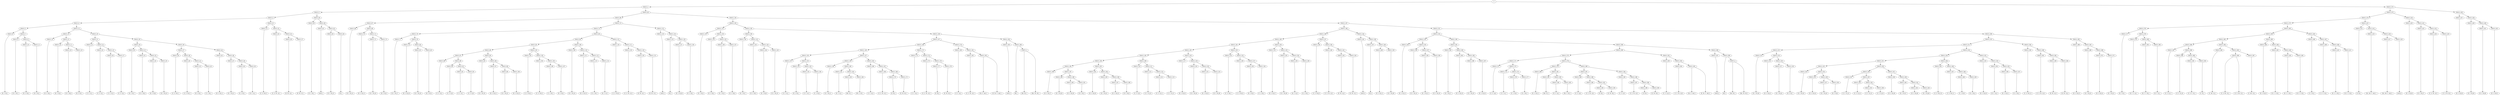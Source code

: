 digraph sample{
"S" -> "C84312_1";
"C84312_1" -> "C84312_2";
"C84312_2" -> "C84312_3";
"C84312_3" -> "C84312_4";
"C84312_4" -> "C84312_5";
"C84312_5" -> "C84312_6";
"C84312_6" -> "[D  G  B]_1";
"C84312_5" -> "C84312_7";
"C84312_7" -> "C84312_8";
"C84312_8" -> "[D  G  B]_2";
"C84312_7" -> "C84312_9";
"C84312_9" -> "C84312_10";
"C84312_10" -> "[D  G  B]_3";
"C84312_9" -> "C84312_11";
"C84312_11" -> "[D  E  B]_1";
"C84312_4" -> "C84312_12";
"C84312_12" -> "C84312_13";
"C84312_13" -> "C84312_14";
"C84312_14" -> "[D  G  B]_4";
"C84312_13" -> "C84312_15";
"C84312_15" -> "C84312_16";
"C84312_16" -> "[D  G  B]_5";
"C84312_15" -> "C84312_17";
"C84312_17" -> "C84312_18";
"C84312_18" -> "[D  G  B]_6";
"C84312_17" -> "C84312_19";
"C84312_19" -> "[D  E  B]_2";
"C84312_12" -> "C84312_20";
"C84312_20" -> "C84312_21";
"C84312_21" -> "C84312_22";
"C84312_22" -> "[C  E  G]_1";
"C84312_21" -> "C84312_23";
"C84312_23" -> "C84312_24";
"C84312_24" -> "[C  E  G]_2";
"C84312_23" -> "C84312_25";
"C84312_25" -> "C84312_26";
"C84312_26" -> "[C  E  G]_3";
"C84312_25" -> "C84312_27";
"C84312_27" -> "[C  E  G]_4";
"C84312_20" -> "C84312_28";
"C84312_28" -> "C84312_29";
"C84312_29" -> "C84312_30";
"C84312_30" -> "[D  G  B]_7";
"C84312_29" -> "C84312_31";
"C84312_31" -> "C84312_32";
"C84312_32" -> "[D  G  B]_8";
"C84312_31" -> "C84312_33";
"C84312_33" -> "C84312_34";
"C84312_34" -> "[D  G  B]_9";
"C84312_33" -> "C84312_35";
"C84312_35" -> "[D  G  B]_10";
"C84312_28" -> "C84312_36";
"C84312_36" -> "C84312_37";
"C84312_37" -> "C84312_38";
"C84312_38" -> "[C  D  Fis]_1";
"C84312_37" -> "C84312_39";
"C84312_39" -> "C84312_40";
"C84312_40" -> "[C  D  Fis]_2";
"C84312_39" -> "C84312_41";
"C84312_41" -> "C84312_42";
"C84312_42" -> "[D  A  B]_1";
"C84312_41" -> "C84312_43";
"C84312_43" -> "[C  A  B]_1";
"C84312_36" -> "C84312_44";
"C84312_44" -> "C84312_45";
"C84312_45" -> "[D  G  B]_11";
"C84312_44" -> "C84312_46";
"C84312_46" -> "C84312_47";
"C84312_47" -> "[D  G  B]_12";
"C84312_46" -> "C84312_48";
"C84312_48" -> "C84312_49";
"C84312_49" -> "[G  A  B]_1";
"C84312_48" -> "C84312_50";
"C84312_50" -> "[D  G  A]_1";
"C84312_3" -> "C84312_51";
"C84312_51" -> "C84312_52";
"C84312_52" -> "[C  D  Fis]_3";
"C84312_51" -> "C84312_53";
"C84312_53" -> "C84312_54";
"C84312_54" -> "[C  D  Fis  A]_1";
"C84312_53" -> "C84312_55";
"C84312_55" -> "C84312_56";
"C84312_56" -> "[D  Fis  A]_1";
"C84312_55" -> "C84312_57";
"C84312_57" -> "[D  Fis  G]_1";
"C84312_2" -> "C84312_58";
"C84312_58" -> "C84312_59";
"C84312_59" -> "[E  G  B]_1";
"C84312_58" -> "C84312_60";
"C84312_60" -> "C84312_61";
"C84312_61" -> "[rest]_1";
"C84312_60" -> "C84312_62";
"C84312_62" -> "C84312_63";
"C84312_63" -> "[D  G  B]_13";
"C84312_62" -> "C84312_64";
"C84312_64" -> "[G]_1";
"C84312_1" -> "C84312_65";
"C84312_65" -> "C84312_66";
"C84312_66" -> "C84312_67";
"C84312_67" -> "C84312_68";
"C84312_68" -> "[D  G  B]_14";
"C84312_67" -> "C84312_69";
"C84312_69" -> "C84312_70";
"C84312_70" -> "[D  G  B]_15";
"C84312_69" -> "C84312_71";
"C84312_71" -> "C84312_72";
"C84312_72" -> "[D  G  B]_16";
"C84312_71" -> "C84312_73";
"C84312_73" -> "[D  E  B]_3";
"C84312_66" -> "C84312_74";
"C84312_74" -> "C84312_75";
"C84312_75" -> "C84312_76";
"C84312_76" -> "C84312_77";
"C84312_77" -> "[D  G  B]_17";
"C84312_76" -> "C84312_78";
"C84312_78" -> "C84312_79";
"C84312_79" -> "[D  G  B]_18";
"C84312_78" -> "C84312_80";
"C84312_80" -> "C84312_81";
"C84312_81" -> "[D  G  B]_19";
"C84312_80" -> "C84312_82";
"C84312_82" -> "[D  E  B]_4";
"C84312_75" -> "C84312_83";
"C84312_83" -> "C84312_84";
"C84312_84" -> "C84312_85";
"C84312_85" -> "C84312_86";
"C84312_86" -> "C84312_87";
"C84312_87" -> "C84312_88";
"C84312_88" -> "[C  E  G]_5";
"C84312_87" -> "C84312_89";
"C84312_89" -> "C84312_90";
"C84312_90" -> "[C  E  G]_6";
"C84312_89" -> "C84312_91";
"C84312_91" -> "C84312_92";
"C84312_92" -> "[C  E  G]_7";
"C84312_91" -> "C84312_93";
"C84312_93" -> "[C  E  G]_8";
"C84312_86" -> "C84312_94";
"C84312_94" -> "C84312_95";
"C84312_95" -> "[D  G  B]_20";
"C84312_94" -> "C84312_96";
"C84312_96" -> "C84312_97";
"C84312_97" -> "[D  G  B]_21";
"C84312_96" -> "C84312_98";
"C84312_98" -> "C84312_99";
"C84312_99" -> "[D  G  B]_22";
"C84312_98" -> "C84312_100";
"C84312_100" -> "[D  G  B]_23";
"C84312_85" -> "C84312_101";
"C84312_101" -> "C84312_102";
"C84312_102" -> "[C  D  Fis]_4";
"C84312_101" -> "C84312_103";
"C84312_103" -> "C84312_104";
"C84312_104" -> "[C  D  Fis]_5";
"C84312_103" -> "C84312_105";
"C84312_105" -> "C84312_106";
"C84312_106" -> "[C  A  B]_2";
"C84312_105" -> "C84312_107";
"C84312_107" -> "[D  A  B]_2";
"C84312_84" -> "C84312_108";
"C84312_108" -> "C84312_109";
"C84312_109" -> "[D  G  B]_24";
"C84312_108" -> "C84312_110";
"C84312_110" -> "C84312_111";
"C84312_111" -> "[D  G  B]_25";
"C84312_110" -> "C84312_112";
"C84312_112" -> "C84312_113";
"C84312_113" -> "[G  A  B]_2";
"C84312_112" -> "C84312_114";
"C84312_114" -> "[D  G  A]_2";
"C84312_83" -> "C84312_115";
"C84312_115" -> "C84312_116";
"C84312_116" -> "[C  D  Fis]_6";
"C84312_115" -> "C84312_117";
"C84312_117" -> "C84312_118";
"C84312_118" -> "[C  D  Fis  A]_2";
"C84312_117" -> "C84312_119";
"C84312_119" -> "C84312_120";
"C84312_120" -> "[D  Fis  A]_2";
"C84312_119" -> "C84312_121";
"C84312_121" -> "[D  Fis  G]_2";
"C84312_74" -> "C84312_122";
"C84312_122" -> "C84312_123";
"C84312_123" -> "[rest]_2";
"C84312_122" -> "C84312_124";
"C84312_124" -> "C84312_125";
"C84312_125" -> "[G]_2";
"C84312_124" -> "C84312_126";
"C84312_126" -> "C84312_127";
"C84312_127" -> "[D  G  B]_26";
"C84312_126" -> "C84312_128";
"C84312_128" -> "[E  G  B]_2";
"C84312_65" -> "C84312_129";
"C84312_129" -> "C84312_130";
"C84312_130" -> "C84312_131";
"C84312_131" -> "C84312_132";
"C84312_132" -> "[E  G  B]_3";
"C84312_131" -> "C84312_133";
"C84312_133" -> "C84312_134";
"C84312_134" -> "[E  G  B]_4";
"C84312_133" -> "C84312_135";
"C84312_135" -> "C84312_136";
"C84312_136" -> "[E  G  B]_5";
"C84312_135" -> "C84312_137";
"C84312_137" -> "[E  G  B]_6";
"C84312_130" -> "C84312_138";
"C84312_138" -> "C84312_139";
"C84312_139" -> "C84312_140";
"C84312_140" -> "[E  G  B]_7";
"C84312_139" -> "C84312_141";
"C84312_141" -> "C84312_142";
"C84312_142" -> "[E  G  B]_8";
"C84312_141" -> "C84312_143";
"C84312_143" -> "C84312_144";
"C84312_144" -> "[E  G  B]_9";
"C84312_143" -> "C84312_145";
"C84312_145" -> "[E  G  B]_10";
"C84312_138" -> "C84312_146";
"C84312_146" -> "C84312_147";
"C84312_147" -> "C84312_148";
"C84312_148" -> "C84312_149";
"C84312_149" -> "C84312_150";
"C84312_150" -> "C84312_151";
"C84312_151" -> "[C  E  A]_1";
"C84312_150" -> "C84312_152";
"C84312_152" -> "C84312_153";
"C84312_153" -> "[E  A  B]_1";
"C84312_152" -> "C84312_154";
"C84312_154" -> "C84312_155";
"C84312_155" -> "[C  E  A]_2";
"C84312_154" -> "C84312_156";
"C84312_156" -> "[C  A  B]_3";
"C84312_149" -> "C84312_157";
"C84312_157" -> "C84312_158";
"C84312_158" -> "C84312_159";
"C84312_159" -> "[E  G  B]_11";
"C84312_158" -> "C84312_160";
"C84312_160" -> "C84312_161";
"C84312_161" -> "[E  G  A]_1";
"C84312_160" -> "C84312_162";
"C84312_162" -> "C84312_163";
"C84312_163" -> "[Dis  E]_1";
"C84312_162" -> "C84312_164";
"C84312_164" -> "[Fis  G  B]_1";
"C84312_157" -> "C84312_165";
"C84312_165" -> "C84312_166";
"C84312_166" -> "[C  E  A]_3";
"C84312_165" -> "C84312_167";
"C84312_167" -> "C84312_168";
"C84312_168" -> "[C  E  Fis  A]_1";
"C84312_167" -> "C84312_169";
"C84312_169" -> "C84312_170";
"C84312_170" -> "[E  B]_1";
"C84312_169" -> "C84312_171";
"C84312_171" -> "[E  Fis  B]_1";
"C84312_148" -> "C84312_172";
"C84312_172" -> "C84312_173";
"C84312_173" -> "[C  E  A]_4";
"C84312_172" -> "C84312_174";
"C84312_174" -> "C84312_175";
"C84312_175" -> "[C  E  Fis  A]_2";
"C84312_174" -> "C84312_176";
"C84312_176" -> "C84312_177";
"C84312_177" -> "[E  B]_2";
"C84312_176" -> "C84312_178";
"C84312_178" -> "[E  Fis  B]_2";
"C84312_147" -> "C84312_179";
"C84312_179" -> "C84312_180";
"C84312_180" -> "[C  E  A]_5";
"C84312_179" -> "C84312_181";
"C84312_181" -> "C84312_182";
"C84312_182" -> "[C  E  Fis  A]_3";
"C84312_181" -> "C84312_183";
"C84312_183" -> "[Cis  E  Ais]_1";
"C84312_183" -> "[E  Fis  G  Ais]_1";
"C84312_146" -> "C84312_184";
"C84312_184" -> "C84312_185";
"C84312_185" -> "[rest]_3";
"C84312_184" -> "C84312_186";
"C84312_186" -> "[B]_1";
"C84312_186" -> "C20672_1";
"C20672_1" -> "[Dis  B]_1";
"C20672_1" -> "[Dis  Fis  B]_1";
"C84312_129" -> "C84312_187";
"C84312_187" -> "C84312_188";
"C84312_188" -> "C84312_189";
"C84312_189" -> "C84312_190";
"C84312_190" -> "C84312_191";
"C84312_191" -> "C84312_192";
"C84312_192" -> "C84312_193";
"C84312_193" -> "C84312_194";
"C84312_194" -> "C84312_195";
"C84312_195" -> "C84312_196";
"C84312_196" -> "[D  G  B]_27";
"C84312_195" -> "C84312_197";
"C84312_197" -> "C84312_198";
"C84312_198" -> "[D  G  B]_28";
"C84312_197" -> "C84312_199";
"C84312_199" -> "C84312_200";
"C84312_200" -> "[D  G  B]_29";
"C84312_199" -> "C84312_201";
"C84312_201" -> "[D  E  B]_5";
"C84312_194" -> "C84312_202";
"C84312_202" -> "C84312_203";
"C84312_203" -> "[D  G  B]_30";
"C84312_202" -> "C84312_204";
"C84312_204" -> "C84312_205";
"C84312_205" -> "[D  G  B]_31";
"C84312_204" -> "C84312_206";
"C84312_206" -> "C84312_207";
"C84312_207" -> "[D  G  B]_32";
"C84312_206" -> "C84312_208";
"C84312_208" -> "[D  E  B]_6";
"C84312_193" -> "C84312_209";
"C84312_209" -> "C84312_210";
"C84312_210" -> "[C  E  G]_9";
"C84312_209" -> "C84312_211";
"C84312_211" -> "C84312_212";
"C84312_212" -> "[C  E  G]_10";
"C84312_211" -> "C84312_213";
"C84312_213" -> "C84312_214";
"C84312_214" -> "[C  E  G]_11";
"C84312_213" -> "C84312_215";
"C84312_215" -> "[C  E  G]_12";
"C84312_192" -> "C84312_216";
"C84312_216" -> "C84312_217";
"C84312_217" -> "[D  G  B]_33";
"C84312_216" -> "C84312_218";
"C84312_218" -> "C84312_219";
"C84312_219" -> "[D  G  B]_34";
"C84312_218" -> "C84312_220";
"C84312_220" -> "C84312_221";
"C84312_221" -> "[D  G  B]_35";
"C84312_220" -> "C84312_222";
"C84312_222" -> "[D  G  B]_36";
"C84312_191" -> "C84312_223";
"C84312_223" -> "C84312_224";
"C84312_224" -> "[C  D  Fis]_7";
"C84312_223" -> "C84312_225";
"C84312_225" -> "C84312_226";
"C84312_226" -> "[C  D  Fis]_8";
"C84312_225" -> "C84312_227";
"C84312_227" -> "C84312_228";
"C84312_228" -> "[D  A  B]_3";
"C84312_227" -> "C84312_229";
"C84312_229" -> "[C  A  B]_4";
"C84312_190" -> "C84312_230";
"C84312_230" -> "C84312_231";
"C84312_231" -> "[D  G  B]_37";
"C84312_230" -> "C84312_232";
"C84312_232" -> "C84312_233";
"C84312_233" -> "[D  G  B]_38";
"C84312_232" -> "C84312_234";
"C84312_234" -> "C84312_235";
"C84312_235" -> "[D  G  A]_3";
"C84312_234" -> "C84312_236";
"C84312_236" -> "[G  A  B]_3";
"C84312_189" -> "C84312_237";
"C84312_237" -> "C84312_238";
"C84312_238" -> "[C  D  Fis]_9";
"C84312_237" -> "C84312_239";
"C84312_239" -> "C84312_240";
"C84312_240" -> "[C  D  Fis  A]_3";
"C84312_239" -> "C84312_241";
"C84312_241" -> "C84312_242";
"C84312_242" -> "[D  Fis  A]_3";
"C84312_241" -> "C84312_243";
"C84312_243" -> "[D  Fis  G]_3";
"C84312_188" -> "C84312_244";
"C84312_244" -> "C84312_245";
"C84312_245" -> "[rest]_4";
"C84312_244" -> "C84312_246";
"C84312_246" -> "C84312_247";
"C84312_247" -> "[G]_3";
"C84312_246" -> "C84312_248";
"C84312_248" -> "C84312_249";
"C84312_249" -> "[E  G  B]_12";
"C84312_248" -> "C84312_250";
"C84312_250" -> "[D  G  B]_39";
"C84312_187" -> "C84312_251";
"C84312_251" -> "C84312_252";
"C84312_252" -> "C84312_253";
"C84312_253" -> "C84312_254";
"C84312_254" -> "[E  G  B]_13";
"C84312_253" -> "C84312_255";
"C84312_255" -> "C84312_256";
"C84312_256" -> "[E  G  B]_14";
"C84312_255" -> "C84312_257";
"C84312_257" -> "C84312_258";
"C84312_258" -> "[E  G  B]_15";
"C84312_257" -> "C84312_259";
"C84312_259" -> "[E  G  B]_16";
"C84312_252" -> "C84312_260";
"C84312_260" -> "C84312_261";
"C84312_261" -> "C84312_262";
"C84312_262" -> "[E  G  B]_17";
"C84312_261" -> "C84312_263";
"C84312_263" -> "C84312_264";
"C84312_264" -> "[E  G  B]_18";
"C84312_263" -> "C84312_265";
"C84312_265" -> "C84312_266";
"C84312_266" -> "[E  G  B]_19";
"C84312_265" -> "C84312_267";
"C84312_267" -> "[E  G  B]_20";
"C84312_260" -> "C84312_268";
"C84312_268" -> "C84312_269";
"C84312_269" -> "C84312_270";
"C84312_270" -> "C84312_271";
"C84312_271" -> "C84312_272";
"C84312_272" -> "[C  E  A]_6";
"C84312_271" -> "C84312_273";
"C84312_273" -> "C84312_274";
"C84312_274" -> "[C  E  A]_7";
"C84312_273" -> "C84312_275";
"C84312_275" -> "C84312_276";
"C84312_276" -> "[C  A  B]_5";
"C84312_275" -> "C84312_277";
"C84312_277" -> "[E  A  B]_2";
"C84312_270" -> "C84312_278";
"C84312_278" -> "C84312_279";
"C84312_279" -> "C84312_280";
"C84312_280" -> "[E  G  B]_21";
"C84312_279" -> "C84312_281";
"C84312_281" -> "C84312_282";
"C84312_282" -> "[Dis  E]_2";
"C84312_281" -> "C84312_283";
"C84312_283" -> "C84312_284";
"C84312_284" -> "[E  G  A]_2";
"C84312_283" -> "C84312_285";
"C84312_285" -> "[Fis  G  B]_2";
"C84312_278" -> "C84312_286";
"C84312_286" -> "C84312_287";
"C84312_287" -> "C84312_288";
"C84312_288" -> "[C  E  A]_8";
"C84312_287" -> "C84312_289";
"C84312_289" -> "C84312_290";
"C84312_290" -> "[C  E  Fis  A]_4";
"C84312_289" -> "C84312_291";
"C84312_291" -> "C84312_292";
"C84312_292" -> "[E  B]_3";
"C84312_291" -> "C84312_293";
"C84312_293" -> "[E  Fis  B]_3";
"C84312_286" -> "C84312_294";
"C84312_294" -> "C84312_295";
"C84312_295" -> "[C  E  A]_9";
"C84312_294" -> "C84312_296";
"C84312_296" -> "C84312_297";
"C84312_297" -> "[C  E  Fis  A]_5";
"C84312_296" -> "C84312_298";
"C84312_298" -> "C84312_299";
"C84312_299" -> "[E  B]_4";
"C84312_298" -> "C84312_300";
"C84312_300" -> "[E  Fis  B]_4";
"C84312_269" -> "C84312_301";
"C84312_301" -> "C84312_302";
"C84312_302" -> "[C  E  A]_10";
"C84312_301" -> "C84312_303";
"C84312_303" -> "C84312_304";
"C84312_304" -> "[C  E  Fis  A]_6";
"C84312_303" -> "C84312_305";
"C84312_305" -> "[Cis  E  Ais]_2";
"C84312_305" -> "[E  Fis  G  Ais]_2";
"C84312_268" -> "C84312_306";
"C84312_306" -> "C84312_307";
"C84312_307" -> "[rest]_5";
"C84312_306" -> "C84312_308";
"C84312_308" -> "[B]_2";
"C84312_308" -> "C20672_2";
"C20672_2" -> "[Dis  B]_2";
"C20672_2" -> "[Dis  Fis  B]_2";
"C84312_251" -> "C84312_309";
"C84312_309" -> "C84312_310";
"C84312_310" -> "C84312_311";
"C84312_311" -> "C84312_312";
"C84312_312" -> "C84312_313";
"C84312_313" -> "[D  G  B]_40";
"C84312_312" -> "C84312_314";
"C84312_314" -> "C84312_315";
"C84312_315" -> "[D  G  B]_41";
"C84312_314" -> "C84312_316";
"C84312_316" -> "C84312_317";
"C84312_317" -> "[D  G  B]_42";
"C84312_316" -> "C84312_318";
"C84312_318" -> "[D  E  B]_7";
"C84312_311" -> "C84312_319";
"C84312_319" -> "C84312_320";
"C84312_320" -> "C84312_321";
"C84312_321" -> "C84312_322";
"C84312_322" -> "C84312_323";
"C84312_323" -> "[D  G  B]_43";
"C84312_322" -> "C84312_324";
"C84312_324" -> "C84312_325";
"C84312_325" -> "[D  G  B]_44";
"C84312_324" -> "C84312_326";
"C84312_326" -> "C84312_327";
"C84312_327" -> "[D  G  B]_45";
"C84312_326" -> "C84312_328";
"C84312_328" -> "[D  E  B]_8";
"C84312_321" -> "C84312_329";
"C84312_329" -> "C84312_330";
"C84312_330" -> "C84312_331";
"C84312_331" -> "[C  E  G]_13";
"C84312_330" -> "C84312_332";
"C84312_332" -> "C84312_333";
"C84312_333" -> "[C  E  G]_14";
"C84312_332" -> "C84312_334";
"C84312_334" -> "C84312_335";
"C84312_335" -> "[C  E  G]_15";
"C84312_334" -> "C84312_336";
"C84312_336" -> "[C  E  G]_16";
"C84312_329" -> "C84312_337";
"C84312_337" -> "C84312_338";
"C84312_338" -> "[D  G  B]_46";
"C84312_337" -> "C84312_339";
"C84312_339" -> "C84312_340";
"C84312_340" -> "[D  G  B]_47";
"C84312_339" -> "C84312_341";
"C84312_341" -> "C84312_342";
"C84312_342" -> "[D  G  B]_48";
"C84312_341" -> "C84312_343";
"C84312_343" -> "[D  G  B]_49";
"C84312_320" -> "C84312_344";
"C84312_344" -> "C84312_345";
"C84312_345" -> "[C  D  Fis]_10";
"C84312_344" -> "C84312_346";
"C84312_346" -> "C84312_347";
"C84312_347" -> "[C  D  Fis]_11";
"C84312_346" -> "C84312_348";
"C84312_348" -> "C84312_349";
"C84312_349" -> "[C  A  B]_6";
"C84312_348" -> "C84312_350";
"C84312_350" -> "[D  A  B]_4";
"C84312_319" -> "C84312_351";
"C84312_351" -> "C84312_352";
"C84312_352" -> "[D  G  B]_50";
"C84312_351" -> "C84312_353";
"C84312_353" -> "C84312_354";
"C84312_354" -> "[D  G  A]_4";
"C84312_353" -> "C84312_355";
"C84312_355" -> "C84312_356";
"C84312_356" -> "[D  G  B]_51";
"C84312_355" -> "C84312_357";
"C84312_357" -> "[G  A  B]_4";
"C84312_310" -> "C84312_358";
"C84312_358" -> "C84312_359";
"C84312_359" -> "[C  D  Fis]_12";
"C84312_358" -> "C84312_360";
"C84312_360" -> "C84312_361";
"C84312_361" -> "[C  D  Fis  A]_4";
"C84312_360" -> "C84312_362";
"C84312_362" -> "C84312_363";
"C84312_363" -> "[D  Fis  A]_4";
"C84312_362" -> "C84312_364";
"C84312_364" -> "[D  Fis  G]_4";
"C84312_309" -> "C84312_365";
"C84312_365" -> "C84312_366";
"C84312_366" -> "[D  G  B]_52";
"C84312_365" -> "C84312_367";
"C84312_367" -> "C84312_368";
"C84312_368" -> "[D  G  B]_53";
"C84312_367" -> "C84312_369";
"C84312_369" -> "C84312_370";
"C84312_370" -> "[D  G  B]_54";
"C84312_369" -> "C84312_371";
"C84312_371" -> "[E  G  B]_22";
"S" -> "C84312_372";
"C84312_372" -> "C84312_373";
"C84312_373" -> "C84312_374";
"C84312_374" -> "C84312_375";
"C84312_375" -> "C84312_376";
"C84312_376" -> "C84312_377";
"C84312_377" -> "[D  F  B]_1";
"C84312_376" -> "C84312_378";
"C84312_378" -> "C84312_379";
"C84312_379" -> "[D  F  G  A]_1";
"C84312_378" -> "C84312_380";
"C84312_380" -> "C84312_381";
"C84312_381" -> "[D  F  G  B]_1";
"C84312_380" -> "C84312_382";
"C84312_382" -> "[D  F  G]_1";
"C84312_375" -> "C84312_383";
"C84312_383" -> "C84312_384";
"C84312_384" -> "C84312_385";
"C84312_385" -> "C84312_386";
"C84312_386" -> "C84312_387";
"C84312_387" -> "[C  E  G]_17";
"C84312_386" -> "C84312_388";
"C84312_388" -> "C84312_389";
"C84312_389" -> "[C  E  G]_18";
"C84312_388" -> "C84312_390";
"C84312_390" -> "C84312_391";
"C84312_391" -> "[C  D  E  G]_1";
"C84312_390" -> "C84312_392";
"C84312_392" -> "[C  E]_1";
"C84312_385" -> "C84312_393";
"C84312_393" -> "C84312_394";
"C84312_394" -> "[C  Dis  G]_1";
"C84312_393" -> "C84312_395";
"C84312_395" -> "C84312_396";
"C84312_396" -> "[C  D  Dis  G]_1";
"C84312_396" -> "[C  D  Dis  G]_2";
"C84312_395" -> "C84312_397";
"C84312_397" -> "[C  Dis  G]_2";
"C84312_384" -> "C84312_398";
"C84312_398" -> "C84312_399";
"C84312_399" -> "[D  G  B]_55";
"C84312_398" -> "C84312_400";
"C84312_400" -> "C84312_401";
"C84312_401" -> "[D  G  A  B]_1";
"C84312_400" -> "C84312_402";
"C84312_402" -> "C84312_403";
"C84312_403" -> "[D  G  A  B]_2";
"C84312_402" -> "C84312_404";
"C84312_404" -> "[D  E  G  B]_1";
"C84312_383" -> "C84312_405";
"C84312_405" -> "C84312_406";
"C84312_406" -> "[C  D  B]_1";
"C84312_405" -> "C84312_407";
"C84312_407" -> "C84312_408";
"C84312_408" -> "[C  D  G  B]_1";
"C84312_407" -> "C84312_409";
"C84312_409" -> "C84312_410";
"C84312_410" -> "[D  G  A  B]_3";
"C84312_409" -> "C84312_411";
"C84312_411" -> "[D  E  G  B]_2";
"C84312_374" -> "C84312_412";
"C84312_412" -> "C84312_413";
"C84312_413" -> "[G  B]_1";
"C84312_412" -> "C84312_414";
"C84312_414" -> "C84312_415";
"C84312_415" -> "[Cis  Dis  G  Ais]_1";
"C84312_414" -> "C84312_416";
"C84312_416" -> "C84312_417";
"C84312_417" -> "[Cis  Dis  G  Ais]_2";
"C84312_416" -> "C84312_418";
"C84312_418" -> "[rest]_6";
"C84312_373" -> "C84312_419";
"C84312_419" -> "C84312_420";
"C84312_420" -> "[D  G  B]_56";
"C84312_419" -> "C84312_421";
"C84312_421" -> "C84312_422";
"C84312_422" -> "[D  G  B]_57";
"C84312_421" -> "C84312_423";
"C84312_423" -> "C84312_424";
"C84312_424" -> "[C  D  Fis  A]_5";
"C84312_423" -> "C84312_425";
"C84312_425" -> "[C  D  Fis  B]_1";
"C84312_372" -> "C84312_426";
"C84312_426" -> "C84312_427";
"C84312_427" -> "[D  G  B]_58";
"C84312_426" -> "C84312_428";
"C84312_428" -> "C84312_429";
"C84312_429" -> "[D  G  B]_59";
"C84312_428" -> "C84312_430";
"C84312_430" -> "C84312_431";
"C84312_431" -> "[D  G  B]_60";
"C84312_430" -> "C84312_432";
"C84312_432" -> "[D  G  B]_61";

{rank = min; "S";}
{rank = same; "C84312_1"; "C84312_372";}
{rank = same; "C84312_2"; "C84312_65"; "C84312_373"; "C84312_426";}
{rank = same; "C84312_3"; "C84312_58"; "C84312_66"; "C84312_129"; "C84312_374"; "C84312_419"; "C84312_427"; "C84312_428";}
{rank = same; "C84312_4"; "C84312_51"; "C84312_59"; "C84312_60"; "C84312_67"; "C84312_74"; "C84312_130"; "C84312_187"; "C84312_375"; "C84312_412"; "C84312_420"; "C84312_421"; "C84312_429"; "C84312_430";}
{rank = same; "C84312_5"; "C84312_12"; "C84312_52"; "C84312_53"; "C84312_61"; "C84312_62"; "C84312_68"; "C84312_69"; "C84312_75"; "C84312_122"; "C84312_131"; "C84312_138"; "C84312_188"; "C84312_251"; "C84312_376"; "C84312_383"; "C84312_413"; "C84312_414"; "C84312_422"; "C84312_423"; "C84312_431"; "C84312_432";}
{rank = same; "C84312_6"; "C84312_7"; "C84312_13"; "C84312_20"; "C84312_54"; "C84312_55"; "C84312_63"; "C84312_64"; "C84312_70"; "C84312_71"; "C84312_76"; "C84312_83"; "C84312_123"; "C84312_124"; "C84312_132"; "C84312_133"; "C84312_139"; "C84312_146"; "C84312_189"; "C84312_244"; "C84312_252"; "C84312_309"; "C84312_377"; "C84312_378"; "C84312_384"; "C84312_405"; "C84312_415"; "C84312_416"; "C84312_424"; "C84312_425";}
{rank = same; "C84312_8"; "C84312_9"; "C84312_14"; "C84312_15"; "C84312_21"; "C84312_28"; "C84312_56"; "C84312_57"; "C84312_72"; "C84312_73"; "C84312_77"; "C84312_78"; "C84312_84"; "C84312_115"; "C84312_125"; "C84312_126"; "C84312_134"; "C84312_135"; "C84312_140"; "C84312_141"; "C84312_147"; "C84312_184"; "C84312_190"; "C84312_237"; "C84312_245"; "C84312_246"; "C84312_253"; "C84312_260"; "C84312_310"; "C84312_365"; "C84312_379"; "C84312_380"; "C84312_385"; "C84312_398"; "C84312_406"; "C84312_407"; "C84312_417"; "C84312_418";}
{rank = same; "C84312_10"; "C84312_11"; "C84312_16"; "C84312_17"; "C84312_22"; "C84312_23"; "C84312_29"; "C84312_36"; "C84312_79"; "C84312_80"; "C84312_85"; "C84312_108"; "C84312_116"; "C84312_117"; "C84312_127"; "C84312_128"; "C84312_136"; "C84312_137"; "C84312_142"; "C84312_143"; "C84312_148"; "C84312_179"; "C84312_185"; "C84312_186"; "C84312_191"; "C84312_230"; "C84312_238"; "C84312_239"; "C84312_247"; "C84312_248"; "C84312_254"; "C84312_255"; "C84312_261"; "C84312_268"; "C84312_311"; "C84312_358"; "C84312_366"; "C84312_367"; "C84312_381"; "C84312_382"; "C84312_386"; "C84312_393"; "C84312_399"; "C84312_400"; "C84312_408"; "C84312_409";}
{rank = same; "C84312_18"; "C84312_19"; "C84312_24"; "C84312_25"; "C84312_30"; "C84312_31"; "C84312_37"; "C84312_44"; "C84312_81"; "C84312_82"; "C84312_86"; "C84312_101"; "C84312_109"; "C84312_110"; "C84312_118"; "C84312_119"; "C84312_144"; "C84312_145"; "C84312_149"; "C84312_172"; "C84312_180"; "C84312_181"; "C20672_1"; "C84312_192"; "C84312_223"; "C84312_231"; "C84312_232"; "C84312_240"; "C84312_241"; "C84312_249"; "C84312_250"; "C84312_256"; "C84312_257"; "C84312_262"; "C84312_263"; "C84312_269"; "C84312_306"; "C84312_312"; "C84312_319"; "C84312_359"; "C84312_360"; "C84312_368"; "C84312_369"; "C84312_387"; "C84312_388"; "C84312_394"; "C84312_395"; "C84312_401"; "C84312_402"; "C84312_410"; "C84312_411";}
{rank = same; "C84312_26"; "C84312_27"; "C84312_32"; "C84312_33"; "C84312_38"; "C84312_39"; "C84312_45"; "C84312_46"; "C84312_87"; "C84312_94"; "C84312_102"; "C84312_103"; "C84312_111"; "C84312_112"; "C84312_120"; "C84312_121"; "C84312_150"; "C84312_157"; "C84312_173"; "C84312_174"; "C84312_182"; "C84312_183"; "C84312_193"; "C84312_216"; "C84312_224"; "C84312_225"; "C84312_233"; "C84312_234"; "C84312_242"; "C84312_243"; "C84312_258"; "C84312_259"; "C84312_264"; "C84312_265"; "C84312_270"; "C84312_301"; "C84312_307"; "C84312_308"; "C84312_313"; "C84312_314"; "C84312_320"; "C84312_351"; "C84312_361"; "C84312_362"; "C84312_370"; "C84312_371"; "C84312_389"; "C84312_390"; "C84312_396"; "C84312_397"; "C84312_403"; "C84312_404";}
{rank = same; "C84312_34"; "C84312_35"; "C84312_40"; "C84312_41"; "C84312_47"; "C84312_48"; "C84312_88"; "C84312_89"; "C84312_95"; "C84312_96"; "C84312_104"; "C84312_105"; "C84312_113"; "C84312_114"; "C84312_151"; "C84312_152"; "C84312_158"; "C84312_165"; "C84312_175"; "C84312_176"; "C84312_194"; "C84312_209"; "C84312_217"; "C84312_218"; "C84312_226"; "C84312_227"; "C84312_235"; "C84312_236"; "C84312_266"; "C84312_267"; "C84312_271"; "C84312_278"; "C84312_302"; "C84312_303"; "C20672_2"; "C84312_315"; "C84312_316"; "C84312_321"; "C84312_344"; "C84312_352"; "C84312_353"; "C84312_363"; "C84312_364"; "C84312_391"; "C84312_392";}
{rank = same; "C84312_42"; "C84312_43"; "C84312_49"; "C84312_50"; "C84312_90"; "C84312_91"; "C84312_97"; "C84312_98"; "C84312_106"; "C84312_107"; "C84312_153"; "C84312_154"; "C84312_159"; "C84312_160"; "C84312_166"; "C84312_167"; "C84312_177"; "C84312_178"; "C84312_195"; "C84312_202"; "C84312_210"; "C84312_211"; "C84312_219"; "C84312_220"; "C84312_228"; "C84312_229"; "C84312_272"; "C84312_273"; "C84312_279"; "C84312_286"; "C84312_304"; "C84312_305"; "C84312_317"; "C84312_318"; "C84312_322"; "C84312_329"; "C84312_345"; "C84312_346"; "C84312_354"; "C84312_355";}
{rank = same; "C84312_92"; "C84312_93"; "C84312_99"; "C84312_100"; "C84312_155"; "C84312_156"; "C84312_161"; "C84312_162"; "C84312_168"; "C84312_169"; "C84312_196"; "C84312_197"; "C84312_203"; "C84312_204"; "C84312_212"; "C84312_213"; "C84312_221"; "C84312_222"; "C84312_274"; "C84312_275"; "C84312_280"; "C84312_281"; "C84312_287"; "C84312_294"; "C84312_323"; "C84312_324"; "C84312_330"; "C84312_337"; "C84312_347"; "C84312_348"; "C84312_356"; "C84312_357";}
{rank = same; "C84312_163"; "C84312_164"; "C84312_170"; "C84312_171"; "C84312_198"; "C84312_199"; "C84312_205"; "C84312_206"; "C84312_214"; "C84312_215"; "C84312_276"; "C84312_277"; "C84312_282"; "C84312_283"; "C84312_288"; "C84312_289"; "C84312_295"; "C84312_296"; "C84312_325"; "C84312_326"; "C84312_331"; "C84312_332"; "C84312_338"; "C84312_339"; "C84312_349"; "C84312_350";}
{rank = same; "C84312_200"; "C84312_201"; "C84312_207"; "C84312_208"; "C84312_284"; "C84312_285"; "C84312_290"; "C84312_291"; "C84312_297"; "C84312_298"; "C84312_327"; "C84312_328"; "C84312_333"; "C84312_334"; "C84312_340"; "C84312_341";}
{rank = same; "C84312_292"; "C84312_293"; "C84312_299"; "C84312_300"; "C84312_335"; "C84312_336"; "C84312_342"; "C84312_343";}
{rank = same; "[B]_1"; "[B]_2"; "[C  A  B]_1"; "[C  A  B]_2"; "[C  A  B]_3"; "[C  A  B]_4"; "[C  A  B]_5"; "[C  A  B]_6"; "[C  D  B]_1"; "[C  D  Dis  G]_1"; "[C  D  Dis  G]_2"; "[C  D  E  G]_1"; "[C  D  Fis  A]_1"; "[C  D  Fis  A]_2"; "[C  D  Fis  A]_3"; "[C  D  Fis  A]_4"; "[C  D  Fis  A]_5"; "[C  D  Fis  B]_1"; "[C  D  Fis]_1"; "[C  D  Fis]_2"; "[C  D  Fis]_3"; "[C  D  Fis]_4"; "[C  D  Fis]_5"; "[C  D  Fis]_6"; "[C  D  Fis]_7"; "[C  D  Fis]_8"; "[C  D  Fis]_9"; "[C  D  Fis]_10"; "[C  D  Fis]_11"; "[C  D  Fis]_12"; "[C  D  G  B]_1"; "[C  Dis  G]_1"; "[C  Dis  G]_2"; "[C  E  A]_1"; "[C  E  A]_2"; "[C  E  A]_3"; "[C  E  A]_4"; "[C  E  A]_5"; "[C  E  A]_6"; "[C  E  A]_7"; "[C  E  A]_8"; "[C  E  A]_9"; "[C  E  A]_10"; "[C  E  Fis  A]_1"; "[C  E  Fis  A]_2"; "[C  E  Fis  A]_3"; "[C  E  Fis  A]_4"; "[C  E  Fis  A]_5"; "[C  E  Fis  A]_6"; "[C  E  G]_1"; "[C  E  G]_2"; "[C  E  G]_3"; "[C  E  G]_4"; "[C  E  G]_5"; "[C  E  G]_6"; "[C  E  G]_7"; "[C  E  G]_8"; "[C  E  G]_9"; "[C  E  G]_10"; "[C  E  G]_11"; "[C  E  G]_12"; "[C  E  G]_13"; "[C  E  G]_14"; "[C  E  G]_15"; "[C  E  G]_16"; "[C  E  G]_17"; "[C  E  G]_18"; "[C  E]_1"; "[Cis  Dis  G  Ais]_1"; "[Cis  Dis  G  Ais]_2"; "[Cis  E  Ais]_1"; "[Cis  E  Ais]_2"; "[D  A  B]_1"; "[D  A  B]_2"; "[D  A  B]_3"; "[D  A  B]_4"; "[D  E  B]_1"; "[D  E  B]_2"; "[D  E  B]_3"; "[D  E  B]_4"; "[D  E  B]_5"; "[D  E  B]_6"; "[D  E  B]_7"; "[D  E  B]_8"; "[D  E  G  B]_1"; "[D  E  G  B]_2"; "[D  F  B]_1"; "[D  F  G  A]_1"; "[D  F  G  B]_1"; "[D  F  G]_1"; "[D  Fis  A]_1"; "[D  Fis  A]_2"; "[D  Fis  A]_3"; "[D  Fis  A]_4"; "[D  Fis  G]_1"; "[D  Fis  G]_2"; "[D  Fis  G]_3"; "[D  Fis  G]_4"; "[D  G  A  B]_1"; "[D  G  A  B]_2"; "[D  G  A  B]_3"; "[D  G  A]_1"; "[D  G  A]_2"; "[D  G  A]_3"; "[D  G  A]_4"; "[D  G  B]_1"; "[D  G  B]_2"; "[D  G  B]_3"; "[D  G  B]_4"; "[D  G  B]_5"; "[D  G  B]_6"; "[D  G  B]_7"; "[D  G  B]_8"; "[D  G  B]_9"; "[D  G  B]_10"; "[D  G  B]_11"; "[D  G  B]_12"; "[D  G  B]_13"; "[D  G  B]_14"; "[D  G  B]_15"; "[D  G  B]_16"; "[D  G  B]_17"; "[D  G  B]_18"; "[D  G  B]_19"; "[D  G  B]_20"; "[D  G  B]_21"; "[D  G  B]_22"; "[D  G  B]_23"; "[D  G  B]_24"; "[D  G  B]_25"; "[D  G  B]_26"; "[D  G  B]_27"; "[D  G  B]_28"; "[D  G  B]_29"; "[D  G  B]_30"; "[D  G  B]_31"; "[D  G  B]_32"; "[D  G  B]_33"; "[D  G  B]_34"; "[D  G  B]_35"; "[D  G  B]_36"; "[D  G  B]_37"; "[D  G  B]_38"; "[D  G  B]_39"; "[D  G  B]_40"; "[D  G  B]_41"; "[D  G  B]_42"; "[D  G  B]_43"; "[D  G  B]_44"; "[D  G  B]_45"; "[D  G  B]_46"; "[D  G  B]_47"; "[D  G  B]_48"; "[D  G  B]_49"; "[D  G  B]_50"; "[D  G  B]_51"; "[D  G  B]_52"; "[D  G  B]_53"; "[D  G  B]_54"; "[D  G  B]_55"; "[D  G  B]_56"; "[D  G  B]_57"; "[D  G  B]_58"; "[D  G  B]_59"; "[D  G  B]_60"; "[D  G  B]_61"; "[Dis  B]_1"; "[Dis  B]_2"; "[Dis  E]_1"; "[Dis  E]_2"; "[Dis  Fis  B]_1"; "[Dis  Fis  B]_2"; "[E  A  B]_1"; "[E  A  B]_2"; "[E  B]_1"; "[E  B]_2"; "[E  B]_3"; "[E  B]_4"; "[E  Fis  B]_1"; "[E  Fis  B]_2"; "[E  Fis  B]_3"; "[E  Fis  B]_4"; "[E  Fis  G  Ais]_1"; "[E  Fis  G  Ais]_2"; "[E  G  A]_1"; "[E  G  A]_2"; "[E  G  B]_1"; "[E  G  B]_2"; "[E  G  B]_3"; "[E  G  B]_4"; "[E  G  B]_5"; "[E  G  B]_6"; "[E  G  B]_7"; "[E  G  B]_8"; "[E  G  B]_9"; "[E  G  B]_10"; "[E  G  B]_11"; "[E  G  B]_12"; "[E  G  B]_13"; "[E  G  B]_14"; "[E  G  B]_15"; "[E  G  B]_16"; "[E  G  B]_17"; "[E  G  B]_18"; "[E  G  B]_19"; "[E  G  B]_20"; "[E  G  B]_21"; "[E  G  B]_22"; "[Fis  G  B]_1"; "[Fis  G  B]_2"; "[G  A  B]_1"; "[G  A  B]_2"; "[G  A  B]_3"; "[G  A  B]_4"; "[G  B]_1"; "[G]_1"; "[G]_2"; "[G]_3"; "[rest]_1"; "[rest]_2"; "[rest]_3"; "[rest]_4"; "[rest]_5"; "[rest]_6";}
}